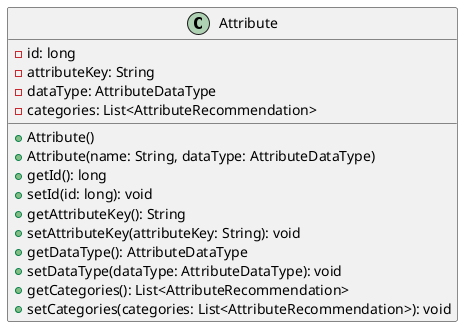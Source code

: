 @startuml
class Attribute [[java:edu.sru.cpsc.webshopping.domain.widgets.Attribute]] {
	-id: long
	-attributeKey: String
	-dataType: AttributeDataType
	-categories: List<AttributeRecommendation>
	+Attribute()
	+Attribute(name: String, dataType: AttributeDataType)
	+getId(): long
	+setId(id: long): void
	+getAttributeKey(): String
	+setAttributeKey(attributeKey: String): void
	+getDataType(): AttributeDataType
	+setDataType(dataType: AttributeDataType): void
	+getCategories(): List<AttributeRecommendation>
	+setCategories(categories: List<AttributeRecommendation>): void
}
@enduml